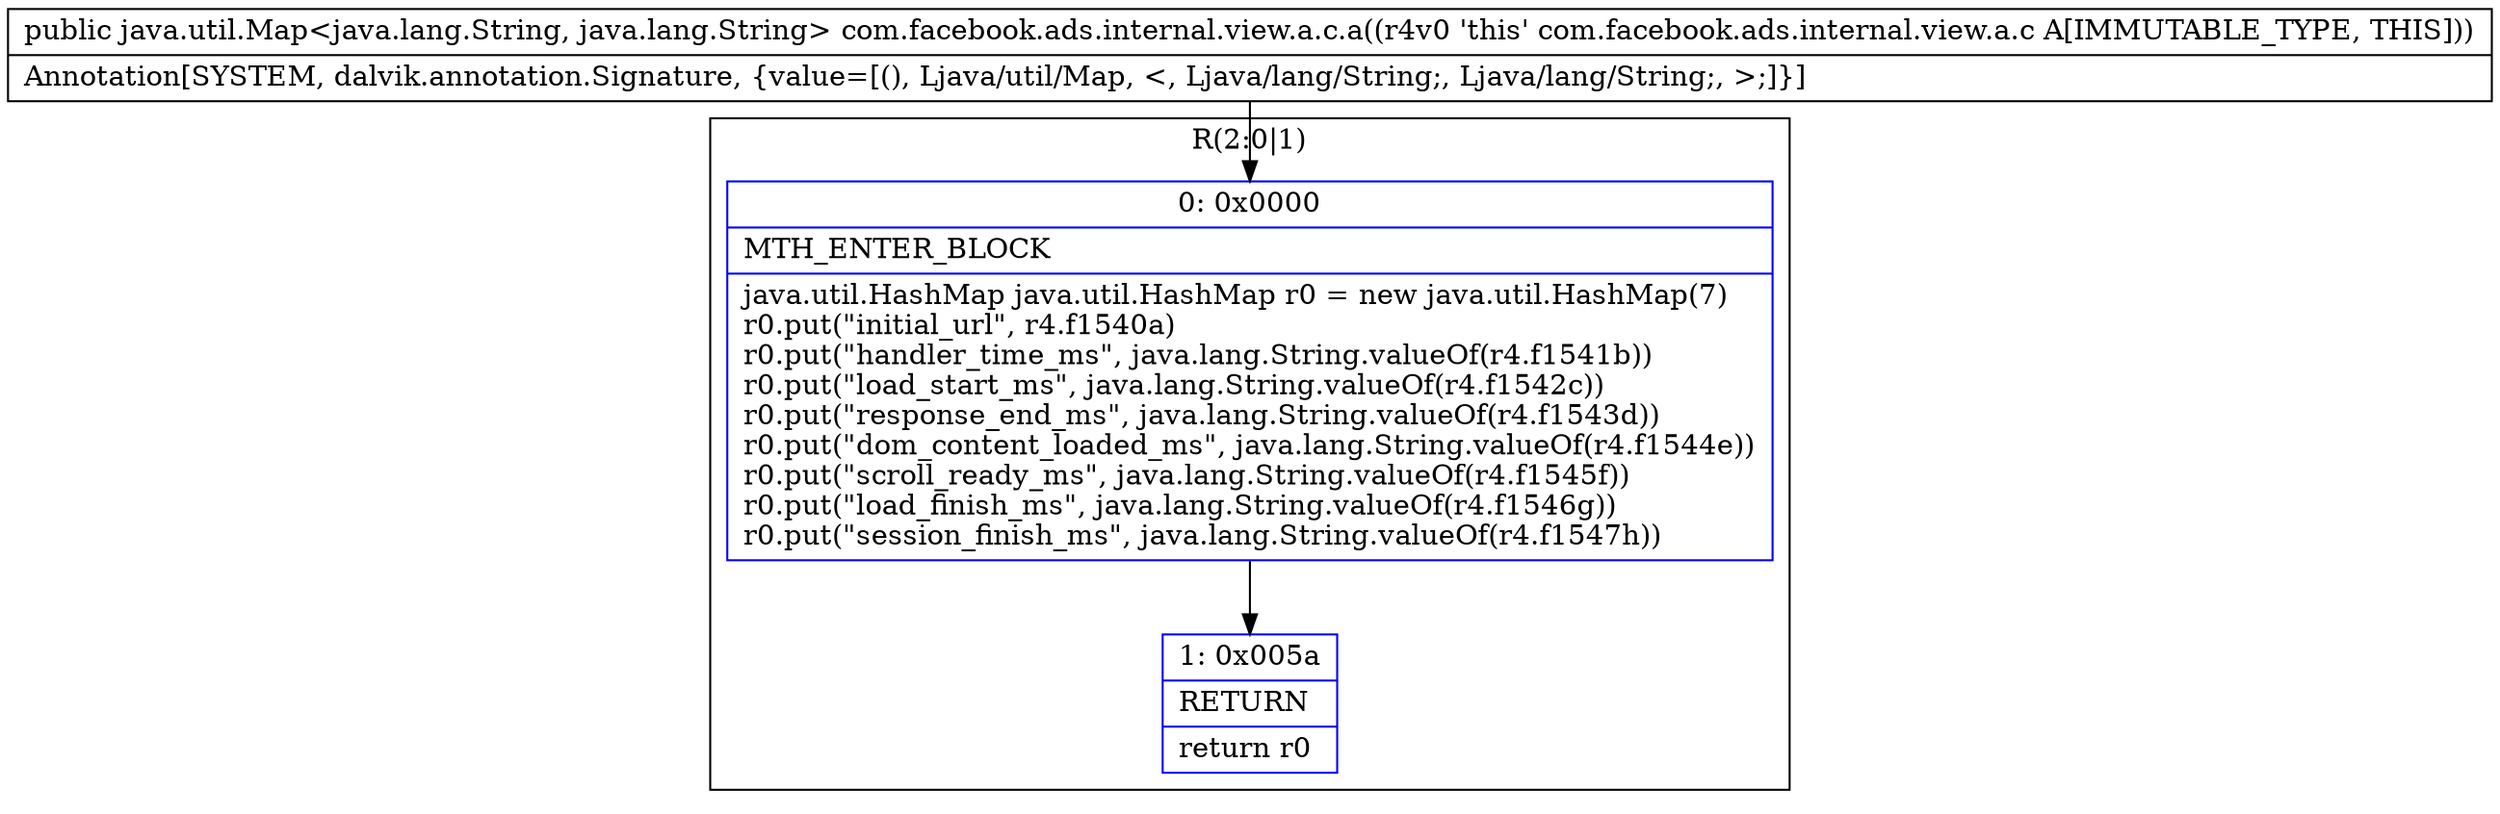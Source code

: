 digraph "CFG forcom.facebook.ads.internal.view.a.c.a()Ljava\/util\/Map;" {
subgraph cluster_Region_1372908109 {
label = "R(2:0|1)";
node [shape=record,color=blue];
Node_0 [shape=record,label="{0\:\ 0x0000|MTH_ENTER_BLOCK\l|java.util.HashMap java.util.HashMap r0 = new java.util.HashMap(7)\lr0.put(\"initial_url\", r4.f1540a)\lr0.put(\"handler_time_ms\", java.lang.String.valueOf(r4.f1541b))\lr0.put(\"load_start_ms\", java.lang.String.valueOf(r4.f1542c))\lr0.put(\"response_end_ms\", java.lang.String.valueOf(r4.f1543d))\lr0.put(\"dom_content_loaded_ms\", java.lang.String.valueOf(r4.f1544e))\lr0.put(\"scroll_ready_ms\", java.lang.String.valueOf(r4.f1545f))\lr0.put(\"load_finish_ms\", java.lang.String.valueOf(r4.f1546g))\lr0.put(\"session_finish_ms\", java.lang.String.valueOf(r4.f1547h))\l}"];
Node_1 [shape=record,label="{1\:\ 0x005a|RETURN\l|return r0\l}"];
}
MethodNode[shape=record,label="{public java.util.Map\<java.lang.String, java.lang.String\> com.facebook.ads.internal.view.a.c.a((r4v0 'this' com.facebook.ads.internal.view.a.c A[IMMUTABLE_TYPE, THIS]))  | Annotation[SYSTEM, dalvik.annotation.Signature, \{value=[(), Ljava\/util\/Map, \<, Ljava\/lang\/String;, Ljava\/lang\/String;, \>;]\}]\l}"];
MethodNode -> Node_0;
Node_0 -> Node_1;
}

